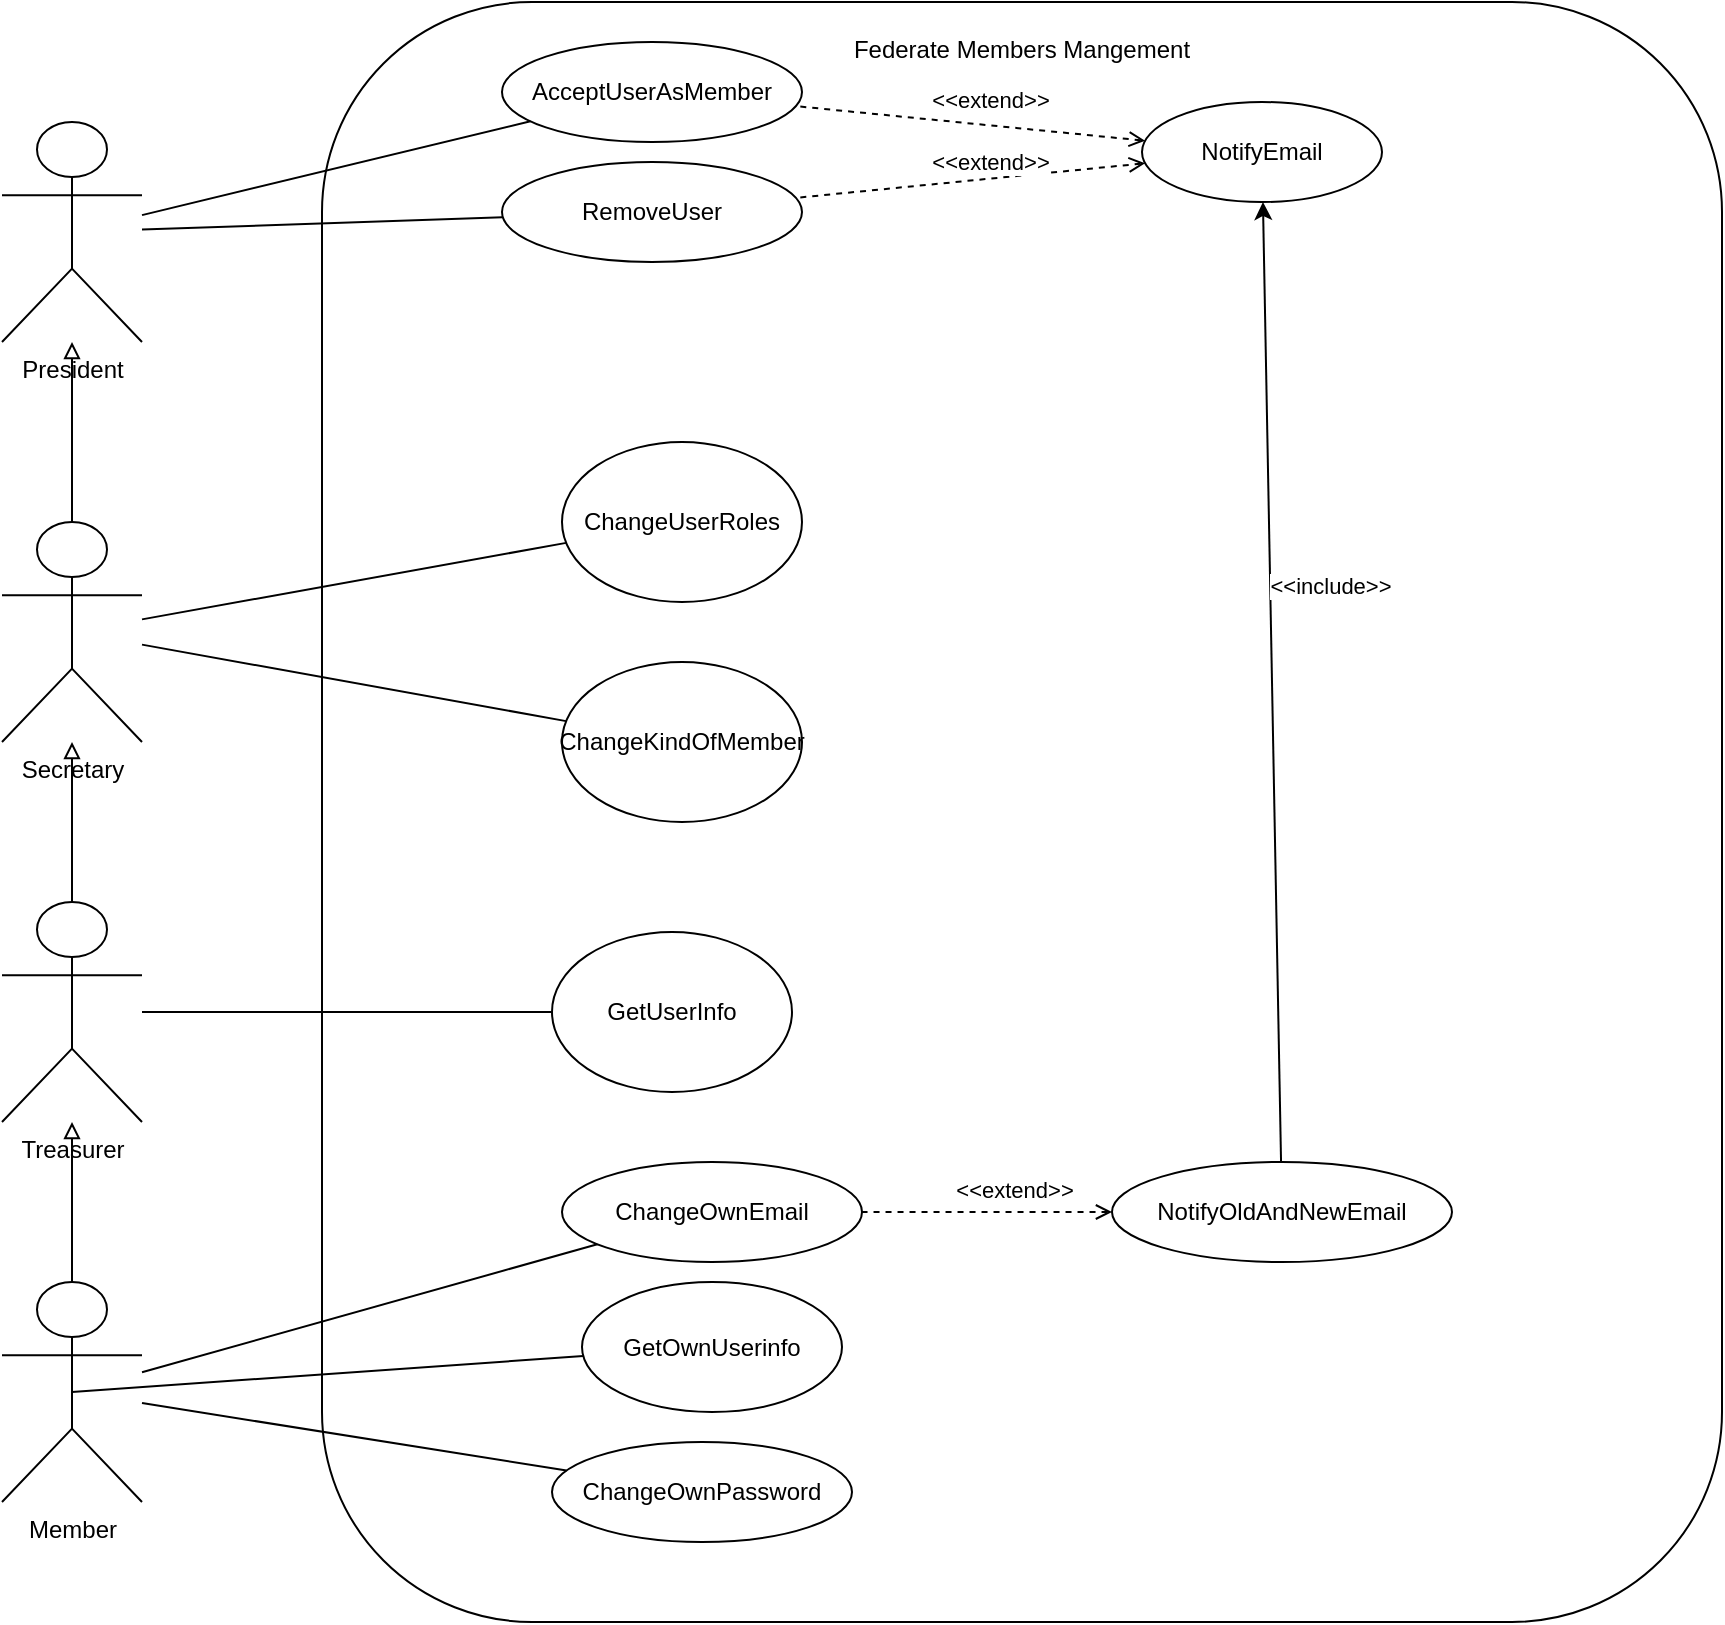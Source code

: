 <mxfile version="25.0.2">
  <diagram name="Página-1" id="U3k0QHNDrNqYpb96N1Zb">
    <mxGraphModel dx="1434" dy="836" grid="1" gridSize="10" guides="1" tooltips="1" connect="1" arrows="1" fold="1" page="1" pageScale="1" pageWidth="827" pageHeight="1169" math="0" shadow="0">
      <root>
        <mxCell id="0" />
        <mxCell id="1" parent="0" />
        <mxCell id="2uzys4ehJ_0eV0x3jUp4-1" value="&lt;div&gt;Federate Members Mangement&lt;/div&gt;&lt;div&gt;&lt;br&gt;&lt;/div&gt;&lt;div&gt;&lt;br&gt;&lt;/div&gt;&lt;div&gt;&lt;br&gt;&lt;/div&gt;&lt;div&gt;&lt;br&gt;&lt;/div&gt;&lt;div&gt;&lt;br&gt;&lt;/div&gt;&lt;div&gt;&lt;br&gt;&lt;/div&gt;&lt;div&gt;&lt;br&gt;&lt;/div&gt;&lt;div&gt;&lt;br&gt;&lt;/div&gt;&lt;div&gt;&lt;br&gt;&lt;/div&gt;&lt;div&gt;&lt;br&gt;&lt;/div&gt;&lt;div&gt;&lt;br&gt;&lt;/div&gt;&lt;div&gt;&lt;br&gt;&lt;/div&gt;&lt;div&gt;&lt;br&gt;&lt;/div&gt;&lt;div&gt;&lt;br&gt;&lt;/div&gt;&lt;div&gt;&lt;br&gt;&lt;/div&gt;&lt;div&gt;&lt;br&gt;&lt;/div&gt;&lt;div&gt;&lt;br&gt;&lt;/div&gt;&lt;div&gt;&lt;br&gt;&lt;/div&gt;&lt;div&gt;&lt;br&gt;&lt;/div&gt;&lt;div&gt;&lt;br&gt;&lt;/div&gt;&lt;div&gt;&lt;br&gt;&lt;/div&gt;&lt;div&gt;&lt;br&gt;&lt;/div&gt;&lt;div&gt;&lt;br&gt;&lt;/div&gt;&lt;div&gt;&lt;br&gt;&lt;/div&gt;&lt;div&gt;&lt;br&gt;&lt;/div&gt;&lt;div&gt;&lt;br&gt;&lt;/div&gt;&lt;div&gt;&lt;br&gt;&lt;/div&gt;&lt;div&gt;&lt;br&gt;&lt;/div&gt;&lt;div&gt;&lt;br&gt;&lt;/div&gt;&lt;div&gt;&lt;br&gt;&lt;/div&gt;&lt;div&gt;&lt;br&gt;&lt;/div&gt;&lt;div&gt;&lt;br&gt;&lt;/div&gt;&lt;div&gt;&lt;br&gt;&lt;/div&gt;&lt;div&gt;&lt;br&gt;&lt;/div&gt;&lt;div&gt;&lt;br&gt;&lt;/div&gt;&lt;div&gt;&lt;br&gt;&lt;/div&gt;&lt;div&gt;&lt;br&gt;&lt;/div&gt;&lt;div&gt;&lt;br&gt;&lt;/div&gt;&lt;div&gt;&lt;br&gt;&lt;/div&gt;&lt;div&gt;&lt;br&gt;&lt;/div&gt;&lt;div&gt;&lt;br&gt;&lt;/div&gt;&lt;div&gt;&lt;br&gt;&lt;/div&gt;&lt;div&gt;&lt;br&gt;&lt;/div&gt;&lt;div&gt;&lt;br&gt;&lt;/div&gt;&lt;div&gt;&lt;br&gt;&lt;/div&gt;&lt;div&gt;&lt;br&gt;&lt;/div&gt;&lt;div&gt;&lt;br&gt;&lt;/div&gt;&lt;div&gt;&lt;br&gt;&lt;/div&gt;&lt;div&gt;&lt;br&gt;&lt;/div&gt;&lt;div&gt;&lt;br&gt;&lt;/div&gt;&lt;div&gt;&lt;br&gt;&lt;/div&gt;&lt;div&gt;&lt;br&gt;&lt;/div&gt;&lt;div&gt;&lt;br&gt;&lt;/div&gt;" style="rounded=1;whiteSpace=wrap;html=1;" parent="1" vertex="1">
          <mxGeometry x="260" y="40" width="700" height="810" as="geometry" />
        </mxCell>
        <mxCell id="2uzys4ehJ_0eV0x3jUp4-2" value="President" style="shape=umlActor;verticalLabelPosition=bottom;verticalAlign=top;html=1;outlineConnect=0;" parent="1" vertex="1">
          <mxGeometry x="100" y="100" width="70" height="110" as="geometry" />
        </mxCell>
        <mxCell id="2uzys4ehJ_0eV0x3jUp4-5" value="Member" style="shape=umlActor;verticalLabelPosition=bottom;verticalAlign=top;html=1;outlineConnect=0;" parent="1" vertex="1">
          <mxGeometry x="100" y="680" width="70" height="110" as="geometry" />
        </mxCell>
        <mxCell id="2uzys4ehJ_0eV0x3jUp4-9" value="Secretary" style="shape=umlActor;verticalLabelPosition=bottom;verticalAlign=top;html=1;outlineConnect=0;" parent="1" vertex="1">
          <mxGeometry x="100" y="300" width="70" height="110" as="geometry" />
        </mxCell>
        <mxCell id="2uzys4ehJ_0eV0x3jUp4-18" value="ChangeUserRoles" style="ellipse;whiteSpace=wrap;html=1;" parent="1" vertex="1">
          <mxGeometry x="380" y="260" width="120" height="80" as="geometry" />
        </mxCell>
        <mxCell id="2uzys4ehJ_0eV0x3jUp4-25" value="NotifyEmail" style="ellipse;whiteSpace=wrap;html=1;" parent="1" vertex="1">
          <mxGeometry x="670" y="90" width="120" height="50" as="geometry" />
        </mxCell>
        <mxCell id="2uzys4ehJ_0eV0x3jUp4-26" value="" style="endArrow=none;html=1;rounded=0;dashed=1;startArrow=open;startFill=0;" parent="1" source="2uzys4ehJ_0eV0x3jUp4-25" target="2uzys4ehJ_0eV0x3jUp4-39" edge="1">
          <mxGeometry width="50" height="50" relative="1" as="geometry">
            <mxPoint x="590" y="441" as="sourcePoint" />
            <mxPoint x="480" y="380" as="targetPoint" />
          </mxGeometry>
        </mxCell>
        <mxCell id="2uzys4ehJ_0eV0x3jUp4-27" value="&amp;lt;&amp;lt;extend&amp;gt;&amp;gt;" style="edgeLabel;html=1;align=center;verticalAlign=middle;resizable=0;points=[];" parent="2uzys4ehJ_0eV0x3jUp4-26" vertex="1" connectable="0">
          <mxGeometry x="0.147" y="1" relative="1" as="geometry">
            <mxPoint x="22" y="-12" as="offset" />
          </mxGeometry>
        </mxCell>
        <mxCell id="2uzys4ehJ_0eV0x3jUp4-32" value="" style="endArrow=block;html=1;rounded=0;endFill=0;" parent="1" source="2uzys4ehJ_0eV0x3jUp4-5" target="2uzys4ehJ_0eV0x3jUp4-34" edge="1">
          <mxGeometry width="50" height="50" relative="1" as="geometry">
            <mxPoint x="560" y="420" as="sourcePoint" />
            <mxPoint x="610" y="370" as="targetPoint" />
          </mxGeometry>
        </mxCell>
        <mxCell id="2uzys4ehJ_0eV0x3jUp4-33" value="" style="endArrow=block;html=1;rounded=0;endFill=0;" parent="1" source="2uzys4ehJ_0eV0x3jUp4-9" target="2uzys4ehJ_0eV0x3jUp4-2" edge="1">
          <mxGeometry width="50" height="50" relative="1" as="geometry">
            <mxPoint x="210" y="320" as="sourcePoint" />
            <mxPoint x="216" y="170" as="targetPoint" />
          </mxGeometry>
        </mxCell>
        <mxCell id="2uzys4ehJ_0eV0x3jUp4-34" value="Treasurer" style="shape=umlActor;verticalLabelPosition=bottom;verticalAlign=top;html=1;outlineConnect=0;" parent="1" vertex="1">
          <mxGeometry x="100" y="490" width="70" height="110" as="geometry" />
        </mxCell>
        <mxCell id="2uzys4ehJ_0eV0x3jUp4-35" value="" style="endArrow=block;html=1;rounded=0;endFill=0;" parent="1" source="2uzys4ehJ_0eV0x3jUp4-34" target="2uzys4ehJ_0eV0x3jUp4-9" edge="1">
          <mxGeometry width="50" height="50" relative="1" as="geometry">
            <mxPoint x="115" y="595" as="sourcePoint" />
            <mxPoint x="95" y="560" as="targetPoint" />
          </mxGeometry>
        </mxCell>
        <mxCell id="2uzys4ehJ_0eV0x3jUp4-38" value="AcceptUserAsMember" style="ellipse;whiteSpace=wrap;html=1;" parent="1" vertex="1">
          <mxGeometry x="350" y="60" width="150" height="50" as="geometry" />
        </mxCell>
        <mxCell id="2uzys4ehJ_0eV0x3jUp4-39" value="RemoveUser" style="ellipse;whiteSpace=wrap;html=1;" parent="1" vertex="1">
          <mxGeometry x="350" y="120" width="150" height="50" as="geometry" />
        </mxCell>
        <mxCell id="2uzys4ehJ_0eV0x3jUp4-42" value="" style="endArrow=none;html=1;rounded=0;" parent="1" source="2uzys4ehJ_0eV0x3jUp4-2" target="2uzys4ehJ_0eV0x3jUp4-39" edge="1">
          <mxGeometry width="50" height="50" relative="1" as="geometry">
            <mxPoint x="560" y="420" as="sourcePoint" />
            <mxPoint x="610" y="370" as="targetPoint" />
          </mxGeometry>
        </mxCell>
        <mxCell id="2uzys4ehJ_0eV0x3jUp4-43" value="" style="endArrow=none;html=1;rounded=0;" parent="1" source="2uzys4ehJ_0eV0x3jUp4-2" target="2uzys4ehJ_0eV0x3jUp4-38" edge="1">
          <mxGeometry width="50" height="50" relative="1" as="geometry">
            <mxPoint x="145" y="365" as="sourcePoint" />
            <mxPoint x="388" y="264" as="targetPoint" />
          </mxGeometry>
        </mxCell>
        <mxCell id="2uzys4ehJ_0eV0x3jUp4-44" value="GetOwnUserinfo" style="ellipse;whiteSpace=wrap;html=1;" parent="1" vertex="1">
          <mxGeometry x="390" y="680" width="130" height="65" as="geometry" />
        </mxCell>
        <mxCell id="2uzys4ehJ_0eV0x3jUp4-45" value="" style="endArrow=none;html=1;rounded=0;exitX=0.5;exitY=0.5;exitDx=0;exitDy=0;exitPerimeter=0;" parent="1" source="2uzys4ehJ_0eV0x3jUp4-5" target="2uzys4ehJ_0eV0x3jUp4-44" edge="1">
          <mxGeometry width="50" height="50" relative="1" as="geometry">
            <mxPoint x="560" y="420" as="sourcePoint" />
            <mxPoint x="610" y="370" as="targetPoint" />
          </mxGeometry>
        </mxCell>
        <mxCell id="2uzys4ehJ_0eV0x3jUp4-48" value="" style="endArrow=none;html=1;rounded=0;" parent="1" source="2uzys4ehJ_0eV0x3jUp4-9" target="2uzys4ehJ_0eV0x3jUp4-18" edge="1">
          <mxGeometry width="50" height="50" relative="1" as="geometry">
            <mxPoint x="220" y="350" as="sourcePoint" />
            <mxPoint x="383" y="283" as="targetPoint" />
          </mxGeometry>
        </mxCell>
        <mxCell id="xjftnrro8x5Z-K0GjX4Z-2" value="ChangeKindOfMember" style="ellipse;whiteSpace=wrap;html=1;" vertex="1" parent="1">
          <mxGeometry x="380" y="370" width="120" height="80" as="geometry" />
        </mxCell>
        <mxCell id="xjftnrro8x5Z-K0GjX4Z-3" value="" style="endArrow=none;html=1;rounded=0;" edge="1" parent="1" source="2uzys4ehJ_0eV0x3jUp4-9" target="xjftnrro8x5Z-K0GjX4Z-2">
          <mxGeometry width="50" height="50" relative="1" as="geometry">
            <mxPoint x="145" y="365" as="sourcePoint" />
            <mxPoint x="392" y="320" as="targetPoint" />
          </mxGeometry>
        </mxCell>
        <mxCell id="xjftnrro8x5Z-K0GjX4Z-4" value="GetUserInfo" style="ellipse;whiteSpace=wrap;html=1;" vertex="1" parent="1">
          <mxGeometry x="375" y="505" width="120" height="80" as="geometry" />
        </mxCell>
        <mxCell id="xjftnrro8x5Z-K0GjX4Z-5" value="" style="endArrow=none;html=1;rounded=0;" edge="1" parent="1" source="2uzys4ehJ_0eV0x3jUp4-34" target="xjftnrro8x5Z-K0GjX4Z-4">
          <mxGeometry width="50" height="50" relative="1" as="geometry">
            <mxPoint x="180" y="371" as="sourcePoint" />
            <mxPoint x="392" y="410" as="targetPoint" />
          </mxGeometry>
        </mxCell>
        <mxCell id="xjftnrro8x5Z-K0GjX4Z-6" value="" style="endArrow=none;html=1;rounded=0;dashed=1;startArrow=open;startFill=0;" edge="1" parent="1" source="2uzys4ehJ_0eV0x3jUp4-25" target="2uzys4ehJ_0eV0x3jUp4-38">
          <mxGeometry width="50" height="50" relative="1" as="geometry">
            <mxPoint x="693" y="218" as="sourcePoint" />
            <mxPoint x="505" y="194" as="targetPoint" />
          </mxGeometry>
        </mxCell>
        <mxCell id="xjftnrro8x5Z-K0GjX4Z-7" value="&amp;lt;&amp;lt;extend&amp;gt;&amp;gt;" style="edgeLabel;html=1;align=center;verticalAlign=middle;resizable=0;points=[];" vertex="1" connectable="0" parent="xjftnrro8x5Z-K0GjX4Z-6">
          <mxGeometry x="0.147" y="1" relative="1" as="geometry">
            <mxPoint x="22" y="-12" as="offset" />
          </mxGeometry>
        </mxCell>
        <mxCell id="xjftnrro8x5Z-K0GjX4Z-8" value="ChangeOwnEmail" style="ellipse;whiteSpace=wrap;html=1;" vertex="1" parent="1">
          <mxGeometry x="380" y="620" width="150" height="50" as="geometry" />
        </mxCell>
        <mxCell id="xjftnrro8x5Z-K0GjX4Z-9" value="" style="endArrow=none;html=1;rounded=0;" edge="1" parent="1" source="2uzys4ehJ_0eV0x3jUp4-5" target="xjftnrro8x5Z-K0GjX4Z-8">
          <mxGeometry width="50" height="50" relative="1" as="geometry">
            <mxPoint x="390" y="550" as="sourcePoint" />
            <mxPoint x="440" y="500" as="targetPoint" />
          </mxGeometry>
        </mxCell>
        <mxCell id="xjftnrro8x5Z-K0GjX4Z-11" value="NotifyOldAndNewEmail" style="ellipse;whiteSpace=wrap;html=1;" vertex="1" parent="1">
          <mxGeometry x="655" y="620" width="170" height="50" as="geometry" />
        </mxCell>
        <mxCell id="xjftnrro8x5Z-K0GjX4Z-12" value="" style="endArrow=classic;html=1;rounded=0;" edge="1" parent="1" source="xjftnrro8x5Z-K0GjX4Z-11" target="2uzys4ehJ_0eV0x3jUp4-25">
          <mxGeometry width="50" height="50" relative="1" as="geometry">
            <mxPoint x="480" y="330" as="sourcePoint" />
            <mxPoint x="480" y="285" as="targetPoint" />
            <Array as="points" />
          </mxGeometry>
        </mxCell>
        <mxCell id="xjftnrro8x5Z-K0GjX4Z-13" value="&amp;lt;&amp;lt;include&amp;gt;&amp;gt;" style="edgeLabel;html=1;align=center;verticalAlign=middle;resizable=0;points=[];" vertex="1" connectable="0" parent="xjftnrro8x5Z-K0GjX4Z-12">
          <mxGeometry x="0.2" y="2" relative="1" as="geometry">
            <mxPoint x="32" as="offset" />
          </mxGeometry>
        </mxCell>
        <mxCell id="xjftnrro8x5Z-K0GjX4Z-14" value="" style="endArrow=none;html=1;rounded=0;dashed=1;startArrow=open;startFill=0;" edge="1" parent="1" source="xjftnrro8x5Z-K0GjX4Z-11" target="xjftnrro8x5Z-K0GjX4Z-8">
          <mxGeometry width="50" height="50" relative="1" as="geometry">
            <mxPoint x="697" y="213" as="sourcePoint" />
            <mxPoint x="497" y="169" as="targetPoint" />
          </mxGeometry>
        </mxCell>
        <mxCell id="xjftnrro8x5Z-K0GjX4Z-15" value="&amp;lt;&amp;lt;extend&amp;gt;&amp;gt;" style="edgeLabel;html=1;align=center;verticalAlign=middle;resizable=0;points=[];" vertex="1" connectable="0" parent="xjftnrro8x5Z-K0GjX4Z-14">
          <mxGeometry x="0.147" y="1" relative="1" as="geometry">
            <mxPoint x="22" y="-12" as="offset" />
          </mxGeometry>
        </mxCell>
        <mxCell id="xjftnrro8x5Z-K0GjX4Z-18" value="ChangeOwnPassword" style="ellipse;whiteSpace=wrap;html=1;" vertex="1" parent="1">
          <mxGeometry x="375" y="760" width="150" height="50" as="geometry" />
        </mxCell>
        <mxCell id="xjftnrro8x5Z-K0GjX4Z-19" value="" style="endArrow=none;html=1;rounded=0;" edge="1" parent="1" source="2uzys4ehJ_0eV0x3jUp4-5" target="xjftnrro8x5Z-K0GjX4Z-18">
          <mxGeometry width="50" height="50" relative="1" as="geometry">
            <mxPoint x="145" y="745" as="sourcePoint" />
            <mxPoint x="400" y="745" as="targetPoint" />
          </mxGeometry>
        </mxCell>
      </root>
    </mxGraphModel>
  </diagram>
</mxfile>
